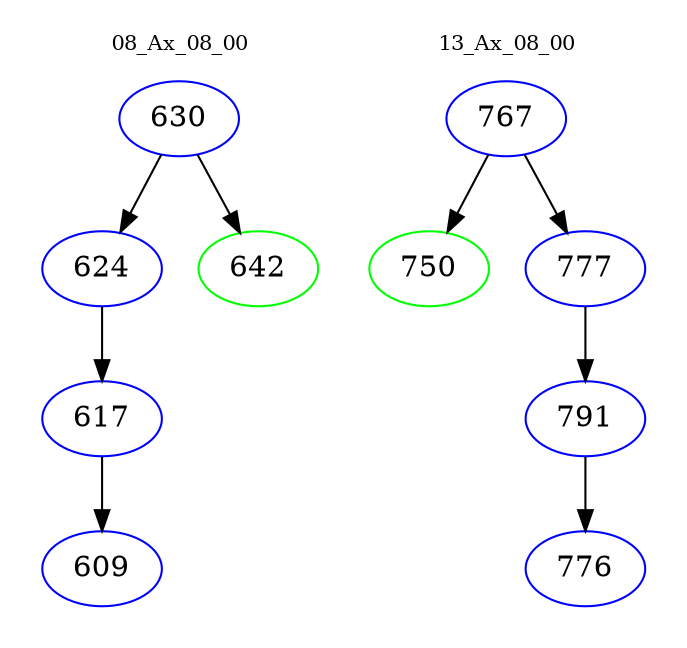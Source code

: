 digraph{
subgraph cluster_0 {
color = white
label = "08_Ax_08_00";
fontsize=10;
T0_630 [label="630", color="blue"]
T0_630 -> T0_624 [color="black"]
T0_624 [label="624", color="blue"]
T0_624 -> T0_617 [color="black"]
T0_617 [label="617", color="blue"]
T0_617 -> T0_609 [color="black"]
T0_609 [label="609", color="blue"]
T0_630 -> T0_642 [color="black"]
T0_642 [label="642", color="green"]
}
subgraph cluster_1 {
color = white
label = "13_Ax_08_00";
fontsize=10;
T1_767 [label="767", color="blue"]
T1_767 -> T1_750 [color="black"]
T1_750 [label="750", color="green"]
T1_767 -> T1_777 [color="black"]
T1_777 [label="777", color="blue"]
T1_777 -> T1_791 [color="black"]
T1_791 [label="791", color="blue"]
T1_791 -> T1_776 [color="black"]
T1_776 [label="776", color="blue"]
}
}
